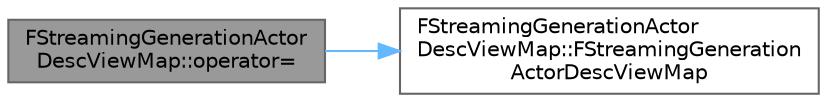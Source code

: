 digraph "FStreamingGenerationActorDescViewMap::operator="
{
 // INTERACTIVE_SVG=YES
 // LATEX_PDF_SIZE
  bgcolor="transparent";
  edge [fontname=Helvetica,fontsize=10,labelfontname=Helvetica,labelfontsize=10];
  node [fontname=Helvetica,fontsize=10,shape=box,height=0.2,width=0.4];
  rankdir="LR";
  Node1 [id="Node000001",label="FStreamingGenerationActor\lDescViewMap::operator=",height=0.2,width=0.4,color="gray40", fillcolor="grey60", style="filled", fontcolor="black",tooltip=" "];
  Node1 -> Node2 [id="edge1_Node000001_Node000002",color="steelblue1",style="solid",tooltip=" "];
  Node2 [id="Node000002",label="FStreamingGenerationActor\lDescViewMap::FStreamingGeneration\lActorDescViewMap",height=0.2,width=0.4,color="grey40", fillcolor="white", style="filled",URL="$d2/dae/classFStreamingGenerationActorDescViewMap.html#a874699db0663ea7927423dcf54b28397",tooltip=" "];
}
